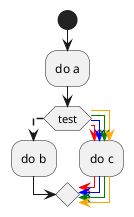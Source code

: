 {
  "sha1": "ew2i55e5lemxeo86g0ecxyyoaw7ioio",
  "insertion": {
    "when": "2024-06-01T09:03:05.185Z",
    "user": "plantuml@gmail.com"
  }
}
@startuml
skinparam colorArrowSeparationSpace 3
start
:do a;
if (test) then
-[dashed]->
:do b;
else
-[#red;#blue;#green;#orange]->
:do c;
-[#red;#blue;#green;#orange]->
endif
@enduml
